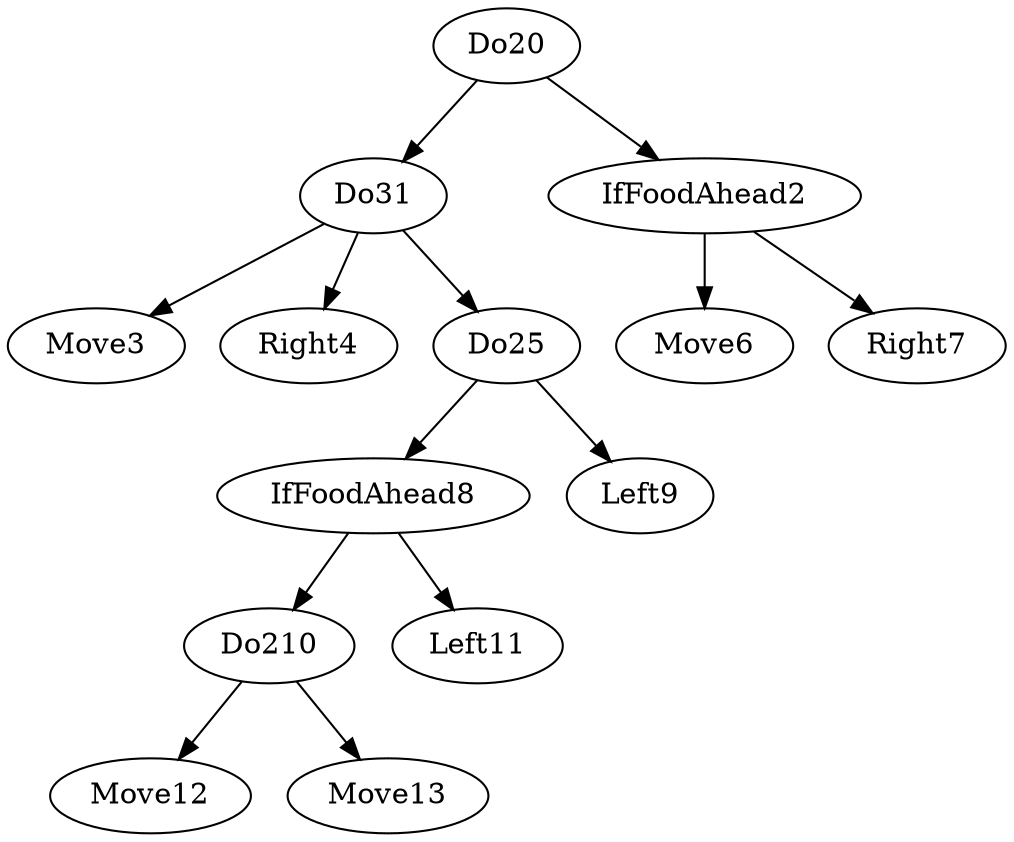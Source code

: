digraph T {
	Do20 -> Do31;
	Do20 -> IfFoodAhead2;
	Do31 -> Move3;
	Do31 -> Right4;
	Do31 -> Do25;
	IfFoodAhead2 -> Move6;
	IfFoodAhead2 -> Right7;
	Do25 -> IfFoodAhead8;
	Do25 -> Left9;
	IfFoodAhead8 -> Do210;
	IfFoodAhead8 -> Left11;
	Do210 -> Move12;
	Do210 -> Move13;
}
